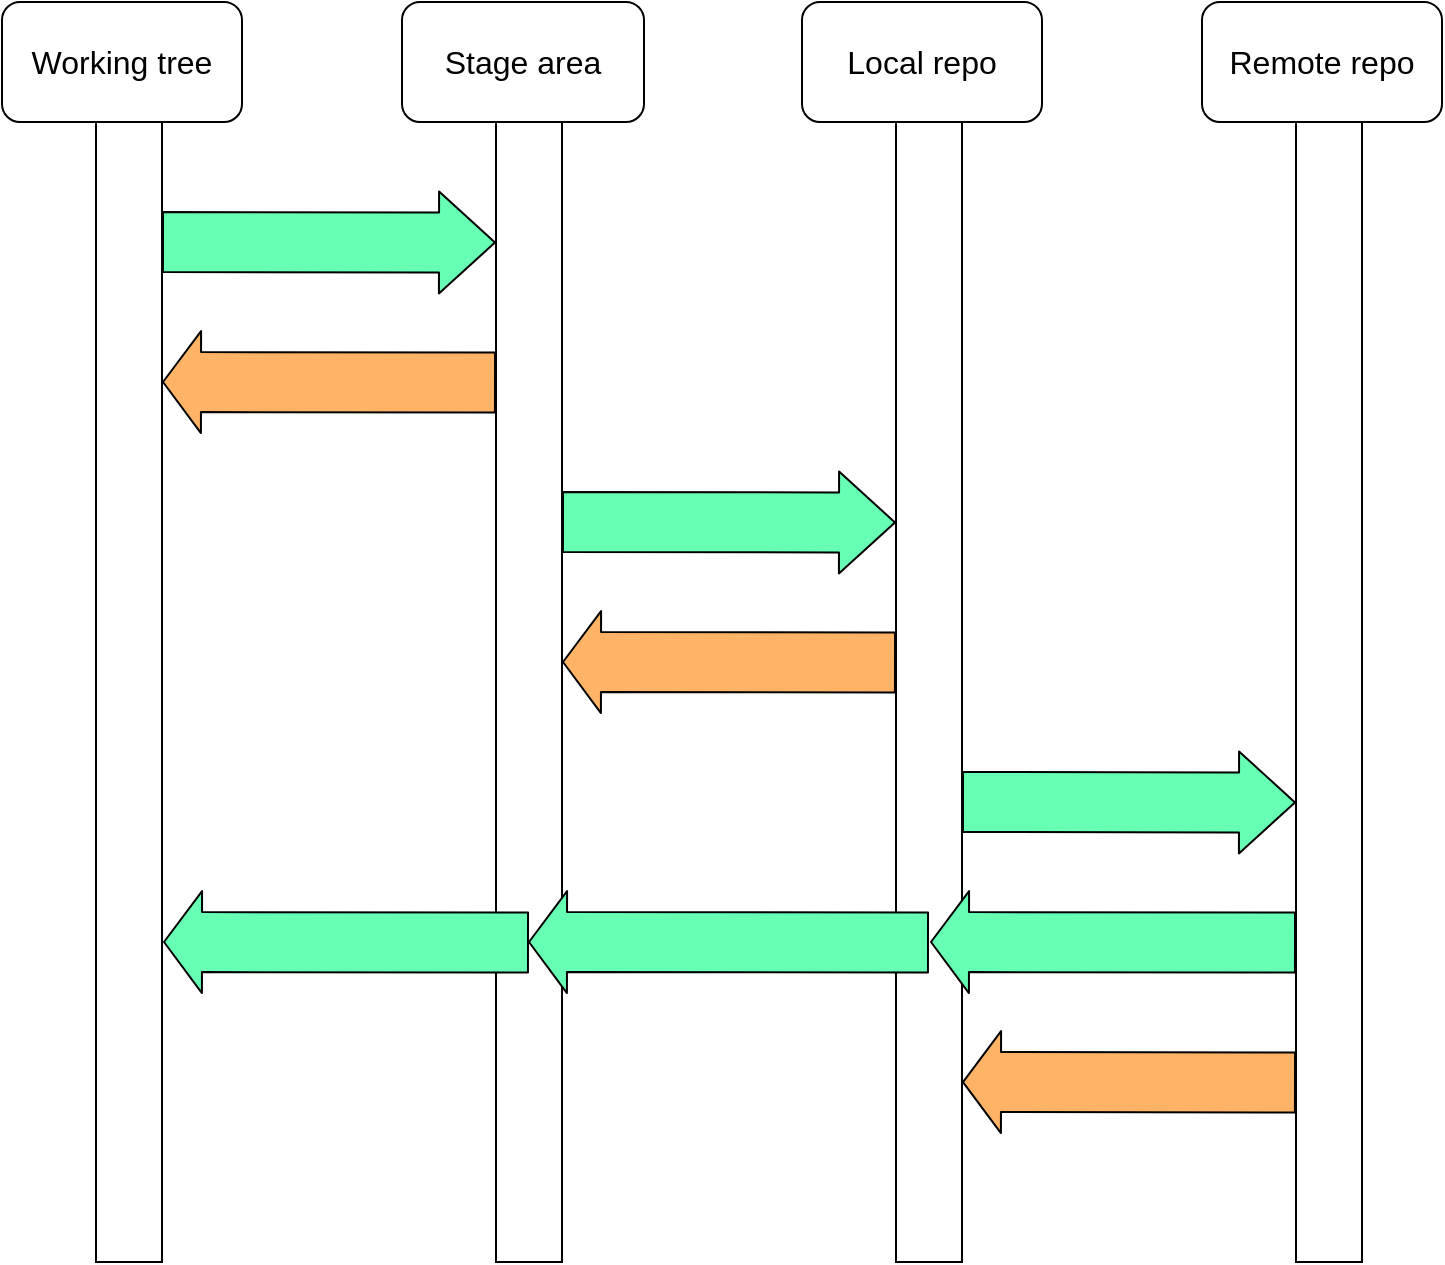 <mxfile version="12.1.3" type="device" pages="1"><diagram id="7UydB9aWDGw2bEgtvklw" name="Page-1"><mxGraphModel dx="877" dy="368" grid="1" gridSize="10" guides="1" tooltips="1" connect="1" arrows="1" fold="1" page="1" pageScale="1" pageWidth="1169" pageHeight="827" math="0" shadow="0"><root><mxCell id="0"/><mxCell id="1" parent="0"/><mxCell id="lINo1w4QjSEPydlvOQjH-1" value="&lt;font style=&quot;font-size: 16px&quot;&gt;Working tree&lt;/font&gt;" style="rounded=1;whiteSpace=wrap;html=1;" parent="1" vertex="1"><mxGeometry x="40" y="200" width="120" height="60" as="geometry"/></mxCell><mxCell id="lINo1w4QjSEPydlvOQjH-2" value="" style="rounded=0;whiteSpace=wrap;html=1;" parent="1" vertex="1"><mxGeometry x="87" y="260" width="33" height="570" as="geometry"/></mxCell><mxCell id="lINo1w4QjSEPydlvOQjH-3" value="&lt;font style=&quot;font-size: 16px&quot;&gt;Stage area&lt;/font&gt;" style="rounded=1;whiteSpace=wrap;html=1;" parent="1" vertex="1"><mxGeometry x="240" y="200" width="121" height="60" as="geometry"/></mxCell><mxCell id="lINo1w4QjSEPydlvOQjH-4" value="" style="rounded=0;whiteSpace=wrap;html=1;" parent="1" vertex="1"><mxGeometry x="287" y="260" width="33" height="570" as="geometry"/></mxCell><mxCell id="lINo1w4QjSEPydlvOQjH-5" value="&lt;font style=&quot;font-size: 16px&quot;&gt;Local repo&lt;/font&gt;" style="rounded=1;whiteSpace=wrap;html=1;" parent="1" vertex="1"><mxGeometry x="440" y="200" width="120" height="60" as="geometry"/></mxCell><mxCell id="lINo1w4QjSEPydlvOQjH-6" value="" style="rounded=0;whiteSpace=wrap;html=1;" parent="1" vertex="1"><mxGeometry x="487" y="260" width="33" height="570" as="geometry"/></mxCell><mxCell id="lINo1w4QjSEPydlvOQjH-7" value="&lt;font style=&quot;font-size: 16px&quot;&gt;Remote repo&lt;/font&gt;" style="rounded=1;whiteSpace=wrap;html=1;" parent="1" vertex="1"><mxGeometry x="640" y="200" width="120" height="60" as="geometry"/></mxCell><mxCell id="lINo1w4QjSEPydlvOQjH-8" value="" style="rounded=0;whiteSpace=wrap;html=1;" parent="1" vertex="1"><mxGeometry x="687" y="260" width="33" height="570" as="geometry"/></mxCell><mxCell id="lINo1w4QjSEPydlvOQjH-9" value="" style="shape=flexArrow;endArrow=classic;html=1;entryX=0;entryY=0.118;entryDx=0;entryDy=0;entryPerimeter=0;width=30;endSize=9;fillColor=#66FFB3;" parent="1" edge="1"><mxGeometry width="50" height="50" relative="1" as="geometry"><mxPoint x="120" y="320" as="sourcePoint"/><mxPoint x="287" y="320.26" as="targetPoint"/></mxGeometry></mxCell><mxCell id="lINo1w4QjSEPydlvOQjH-13" value="" style="shape=flexArrow;endArrow=none;html=1;entryX=0;entryY=0.118;entryDx=0;entryDy=0;entryPerimeter=0;width=30;endSize=9;startArrow=block;endFill=0;fillColor=#FFB366;" parent="1" edge="1"><mxGeometry width="50" height="50" relative="1" as="geometry"><mxPoint x="120" y="390" as="sourcePoint"/><mxPoint x="287" y="390.26" as="targetPoint"/></mxGeometry></mxCell><mxCell id="lINo1w4QjSEPydlvOQjH-14" value="" style="shape=flexArrow;endArrow=classic;html=1;entryX=0;entryY=0.118;entryDx=0;entryDy=0;entryPerimeter=0;width=30;endSize=9;fillColor=#66FFB3;" parent="1" edge="1"><mxGeometry width="50" height="50" relative="1" as="geometry"><mxPoint x="320" y="460" as="sourcePoint"/><mxPoint x="487" y="460.26" as="targetPoint"/></mxGeometry></mxCell><mxCell id="lINo1w4QjSEPydlvOQjH-15" value="" style="shape=flexArrow;endArrow=none;html=1;entryX=0;entryY=0.118;entryDx=0;entryDy=0;entryPerimeter=0;width=30;endSize=9;startArrow=block;endFill=0;fillColor=#FFB366;" parent="1" edge="1"><mxGeometry width="50" height="50" relative="1" as="geometry"><mxPoint x="320" y="530" as="sourcePoint"/><mxPoint x="487" y="530.26" as="targetPoint"/></mxGeometry></mxCell><mxCell id="YBa2IozyUCipUSMIN0k3-1" value="" style="shape=flexArrow;endArrow=classic;html=1;entryX=0;entryY=0.118;entryDx=0;entryDy=0;entryPerimeter=0;width=30;endSize=9;fillColor=#66FFB3;" edge="1" parent="1"><mxGeometry width="50" height="50" relative="1" as="geometry"><mxPoint x="520" y="600" as="sourcePoint"/><mxPoint x="687" y="600.26" as="targetPoint"/></mxGeometry></mxCell><mxCell id="YBa2IozyUCipUSMIN0k3-2" value="" style="shape=flexArrow;endArrow=none;html=1;entryX=0;entryY=0.118;entryDx=0;entryDy=0;entryPerimeter=0;width=30;endSize=9;startArrow=block;endFill=0;fillColor=#66FFB3;" edge="1" parent="1"><mxGeometry width="50" height="50" relative="1" as="geometry"><mxPoint x="504" y="670" as="sourcePoint"/><mxPoint x="687" y="670.26" as="targetPoint"/></mxGeometry></mxCell><mxCell id="YBa2IozyUCipUSMIN0k3-3" value="" style="shape=flexArrow;endArrow=none;html=1;entryX=0;entryY=0.118;entryDx=0;entryDy=0;entryPerimeter=0;width=30;endSize=9;startArrow=block;endFill=0;fillColor=#66FFB3;" edge="1" parent="1"><mxGeometry width="50" height="50" relative="1" as="geometry"><mxPoint x="303" y="670" as="sourcePoint"/><mxPoint x="503.5" y="670.26" as="targetPoint"/></mxGeometry></mxCell><mxCell id="YBa2IozyUCipUSMIN0k3-5" value="" style="shape=flexArrow;endArrow=none;html=1;entryX=0;entryY=0.118;entryDx=0;entryDy=0;entryPerimeter=0;width=30;endSize=9;startArrow=block;endFill=0;fillColor=#66FFB3;" edge="1" parent="1"><mxGeometry width="50" height="50" relative="1" as="geometry"><mxPoint x="120.5" y="670" as="sourcePoint"/><mxPoint x="303.5" y="670.26" as="targetPoint"/></mxGeometry></mxCell><mxCell id="YBa2IozyUCipUSMIN0k3-6" value="" style="shape=flexArrow;endArrow=none;html=1;entryX=0;entryY=0.118;entryDx=0;entryDy=0;entryPerimeter=0;width=30;endSize=9;startArrow=block;endFill=0;fillColor=#FFB366;" edge="1" parent="1"><mxGeometry width="50" height="50" relative="1" as="geometry"><mxPoint x="520" y="740.017" as="sourcePoint"/><mxPoint x="687" y="740.277" as="targetPoint"/></mxGeometry></mxCell></root></mxGraphModel></diagram></mxfile>